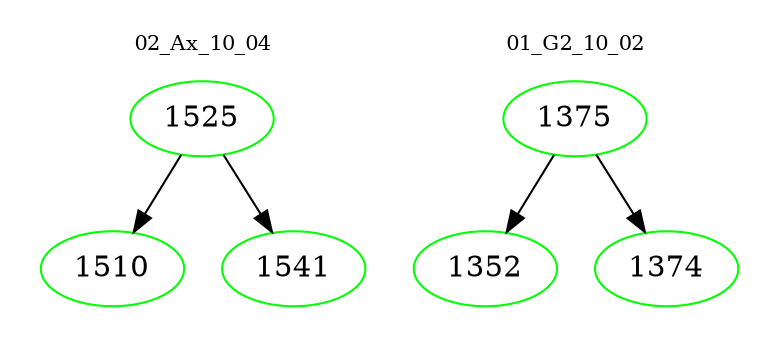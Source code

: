 digraph{
subgraph cluster_0 {
color = white
label = "02_Ax_10_04";
fontsize=10;
T0_1525 [label="1525", color="green"]
T0_1525 -> T0_1510 [color="black"]
T0_1510 [label="1510", color="green"]
T0_1525 -> T0_1541 [color="black"]
T0_1541 [label="1541", color="green"]
}
subgraph cluster_1 {
color = white
label = "01_G2_10_02";
fontsize=10;
T1_1375 [label="1375", color="green"]
T1_1375 -> T1_1352 [color="black"]
T1_1352 [label="1352", color="green"]
T1_1375 -> T1_1374 [color="black"]
T1_1374 [label="1374", color="green"]
}
}
